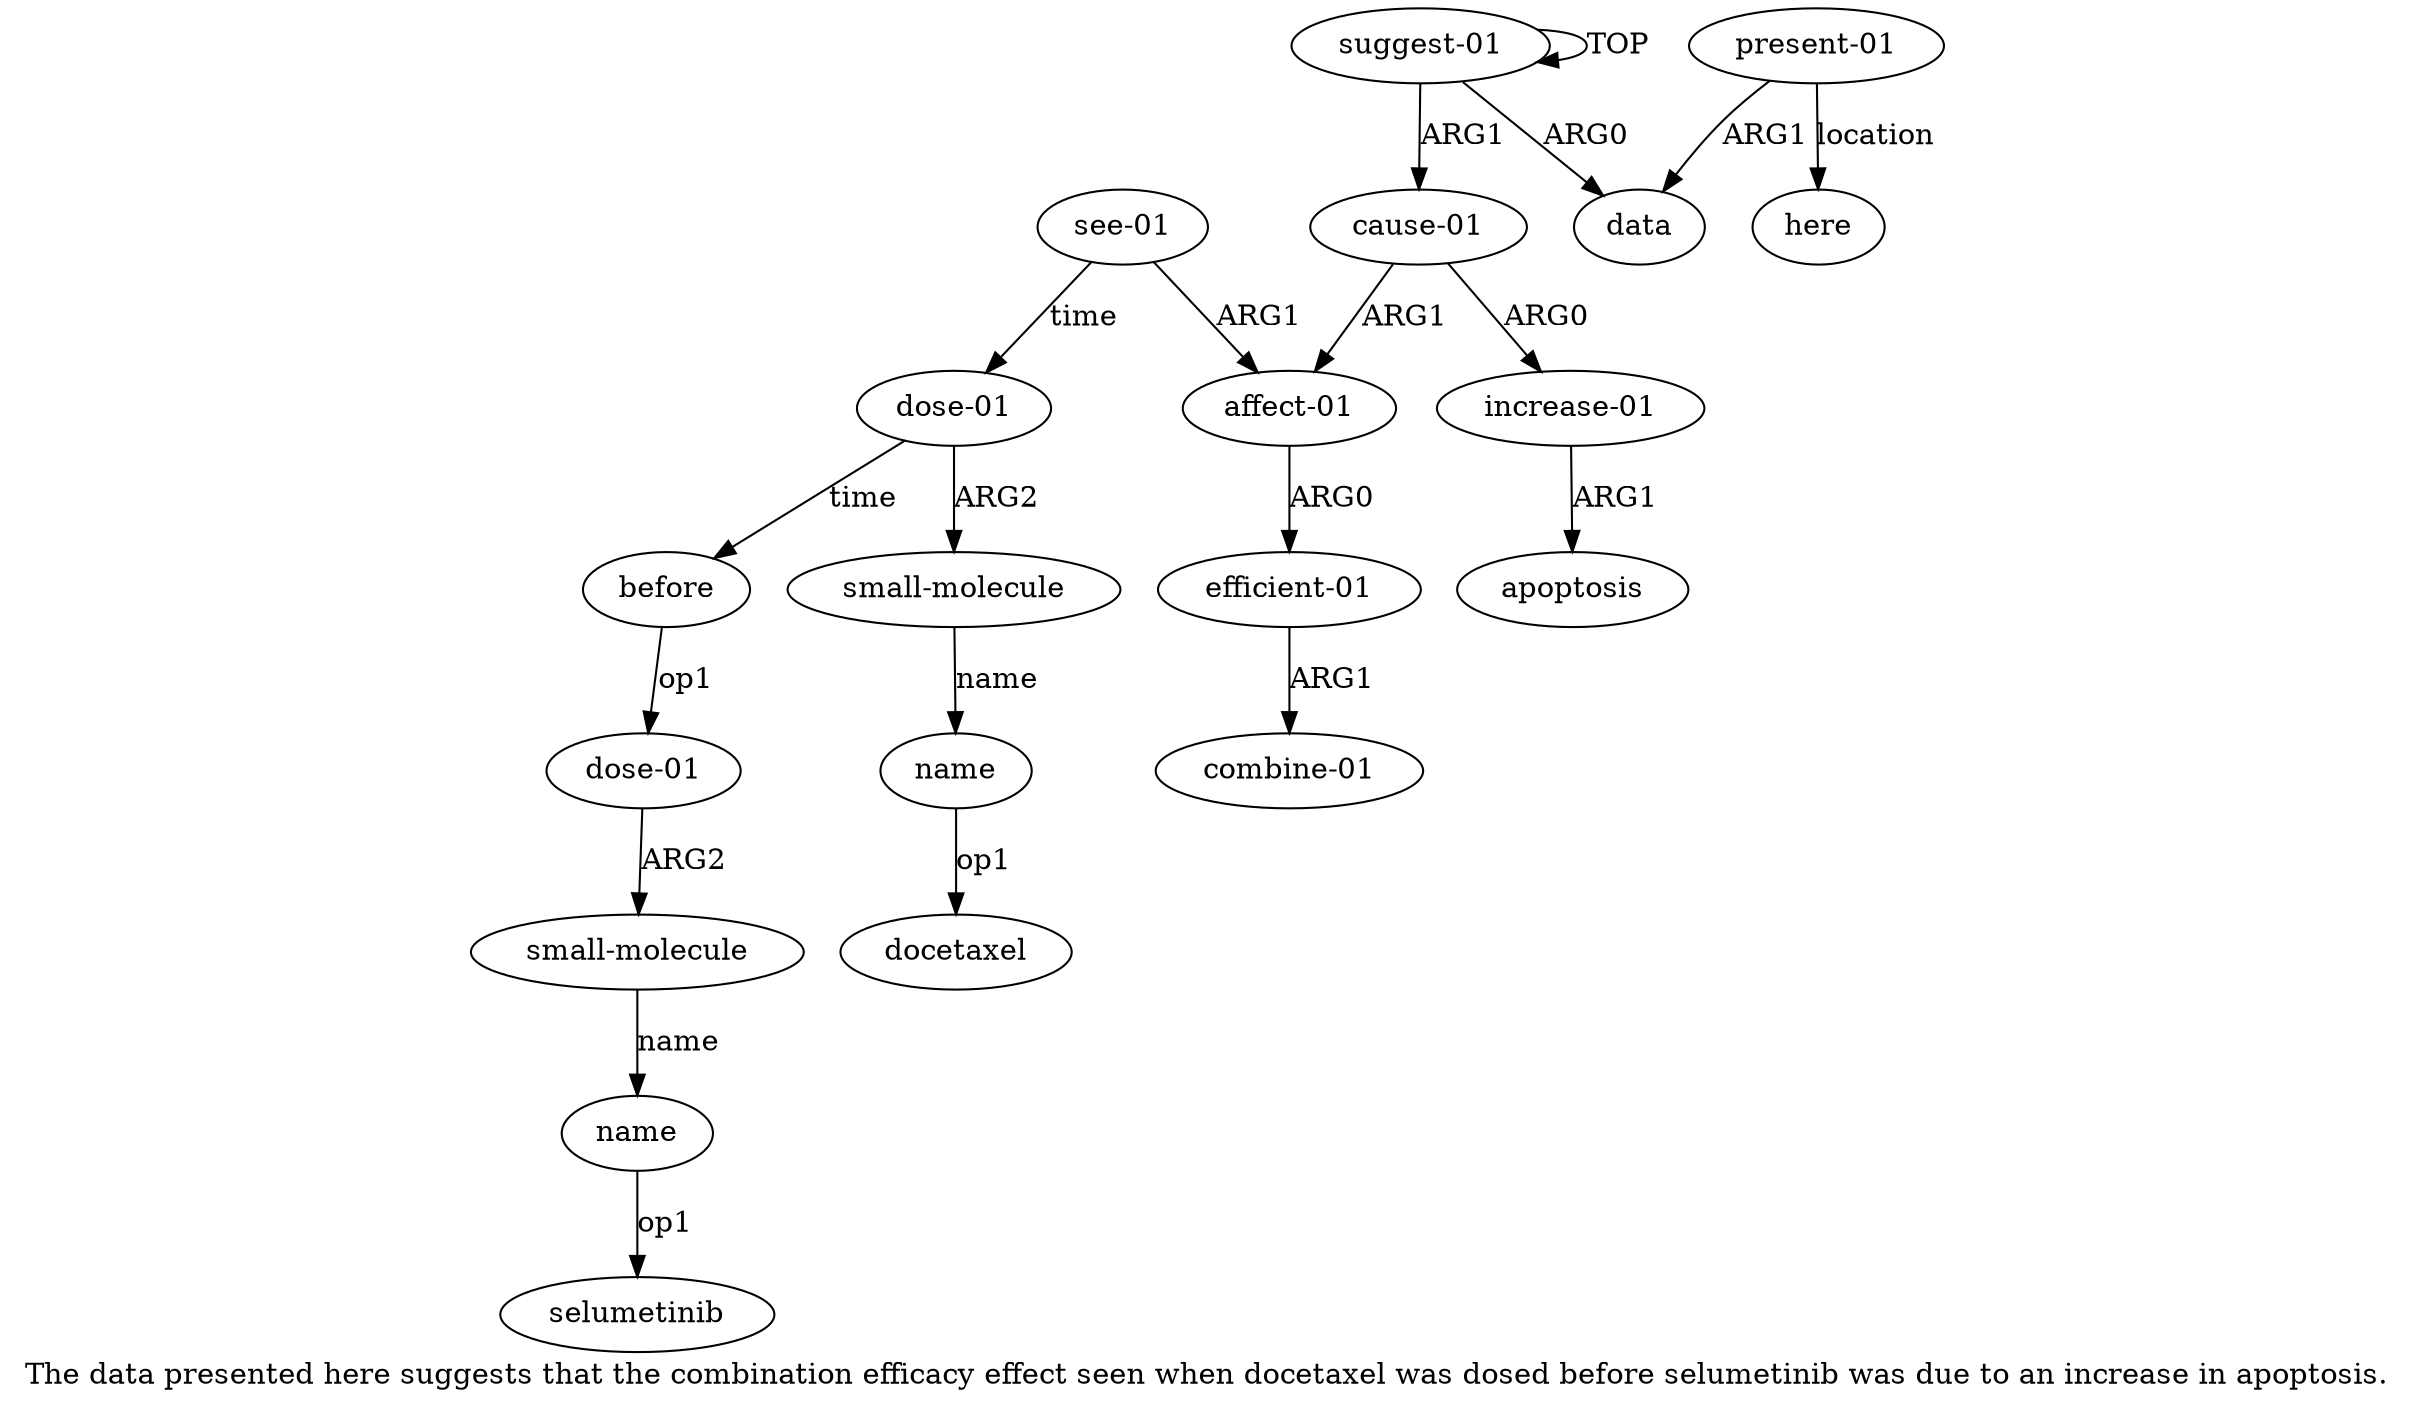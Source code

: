 digraph  {
	graph [label="The data presented here suggests that the combination efficacy effect seen when docetaxel was dosed before selumetinib was due to \
an increase in apoptosis."];
	node [label="\N"];
	a15	 [color=black,
		gold_ind=15,
		gold_label="dose-01",
		label="dose-01",
		test_ind=15,
		test_label="dose-01"];
	a16	 [color=black,
		gold_ind=16,
		gold_label="small-molecule",
		label="small-molecule",
		test_ind=16,
		test_label="small-molecule"];
	a15 -> a16 [key=0,
	color=black,
	gold_label=ARG2,
	label=ARG2,
	test_label=ARG2];
a14 [color=black,
	gold_ind=14,
	gold_label=before,
	label=before,
	test_ind=14,
	test_label=before];
a14 -> a15 [key=0,
color=black,
gold_label=op1,
label=op1,
test_label=op1];
a17 [color=black,
gold_ind=17,
gold_label=name,
label=name,
test_ind=17,
test_label=name];
"a17 selumetinib" [color=black,
gold_ind=-1,
gold_label=selumetinib,
label=selumetinib,
test_ind=-1,
test_label=selumetinib];
a17 -> "a17 selumetinib" [key=0,
color=black,
gold_label=op1,
label=op1,
test_label=op1];
a16 -> a17 [key=0,
color=black,
gold_label=name,
label=name,
test_label=name];
a11 [color=black,
gold_ind=11,
gold_label="dose-01",
label="dose-01",
test_ind=11,
test_label="dose-01"];
a11 -> a14 [key=0,
color=black,
gold_label=time,
label=time,
test_label=time];
a12 [color=black,
gold_ind=12,
gold_label="small-molecule",
label="small-molecule",
test_ind=12,
test_label="small-molecule"];
a11 -> a12 [key=0,
color=black,
gold_label=ARG2,
label=ARG2,
test_label=ARG2];
a10 [color=black,
gold_ind=10,
gold_label="see-01",
label="see-01",
test_ind=10,
test_label="see-01"];
a10 -> a11 [key=0,
color=black,
gold_label=time,
label=time,
test_label=time];
a7 [color=black,
gold_ind=7,
gold_label="affect-01",
label="affect-01",
test_ind=7,
test_label="affect-01"];
a10 -> a7 [key=0,
color=black,
gold_label=ARG1,
label=ARG1,
test_label=ARG1];
a13 [color=black,
gold_ind=13,
gold_label=name,
label=name,
test_ind=13,
test_label=name];
"a13 docetaxel" [color=black,
gold_ind=-1,
gold_label=docetaxel,
label=docetaxel,
test_ind=-1,
test_label=docetaxel];
a13 -> "a13 docetaxel" [key=0,
color=black,
gold_label=op1,
label=op1,
test_label=op1];
a12 -> a13 [key=0,
color=black,
gold_label=name,
label=name,
test_label=name];
a1 [color=black,
gold_ind=1,
gold_label=data,
label=data,
test_ind=1,
test_label=data];
a0 [color=black,
gold_ind=0,
gold_label="suggest-01",
label="suggest-01",
test_ind=0,
test_label="suggest-01"];
a0 -> a1 [key=0,
color=black,
gold_label=ARG0,
label=ARG0,
test_label=ARG0];
a0 -> a0 [key=0,
color=black,
gold_label=TOP,
label=TOP,
test_label=TOP];
a4 [color=black,
gold_ind=4,
gold_label="cause-01",
label="cause-01",
test_ind=4,
test_label="cause-01"];
a0 -> a4 [key=0,
color=black,
gold_label=ARG1,
label=ARG1,
test_label=ARG1];
a3 [color=black,
gold_ind=3,
gold_label=here,
label=here,
test_ind=3,
test_label=here];
a2 [color=black,
gold_ind=2,
gold_label="present-01",
label="present-01",
test_ind=2,
test_label="present-01"];
a2 -> a1 [key=0,
color=black,
gold_label=ARG1,
label=ARG1,
test_label=ARG1];
a2 -> a3 [key=0,
color=black,
gold_label=location,
label=location,
test_label=location];
a5 [color=black,
gold_ind=5,
gold_label="increase-01",
label="increase-01",
test_ind=5,
test_label="increase-01"];
a6 [color=black,
gold_ind=6,
gold_label=apoptosis,
label=apoptosis,
test_ind=6,
test_label=apoptosis];
a5 -> a6 [key=0,
color=black,
gold_label=ARG1,
label=ARG1,
test_label=ARG1];
a4 -> a5 [key=0,
color=black,
gold_label=ARG0,
label=ARG0,
test_label=ARG0];
a4 -> a7 [key=0,
color=black,
gold_label=ARG1,
label=ARG1,
test_label=ARG1];
a8 [color=black,
gold_ind=8,
gold_label="efficient-01",
label="efficient-01",
test_ind=8,
test_label="efficient-01"];
a7 -> a8 [key=0,
color=black,
gold_label=ARG0,
label=ARG0,
test_label=ARG0];
a9 [color=black,
gold_ind=9,
gold_label="combine-01",
label="combine-01",
test_ind=9,
test_label="combine-01"];
a8 -> a9 [key=0,
color=black,
gold_label=ARG1,
label=ARG1,
test_label=ARG1];
}
